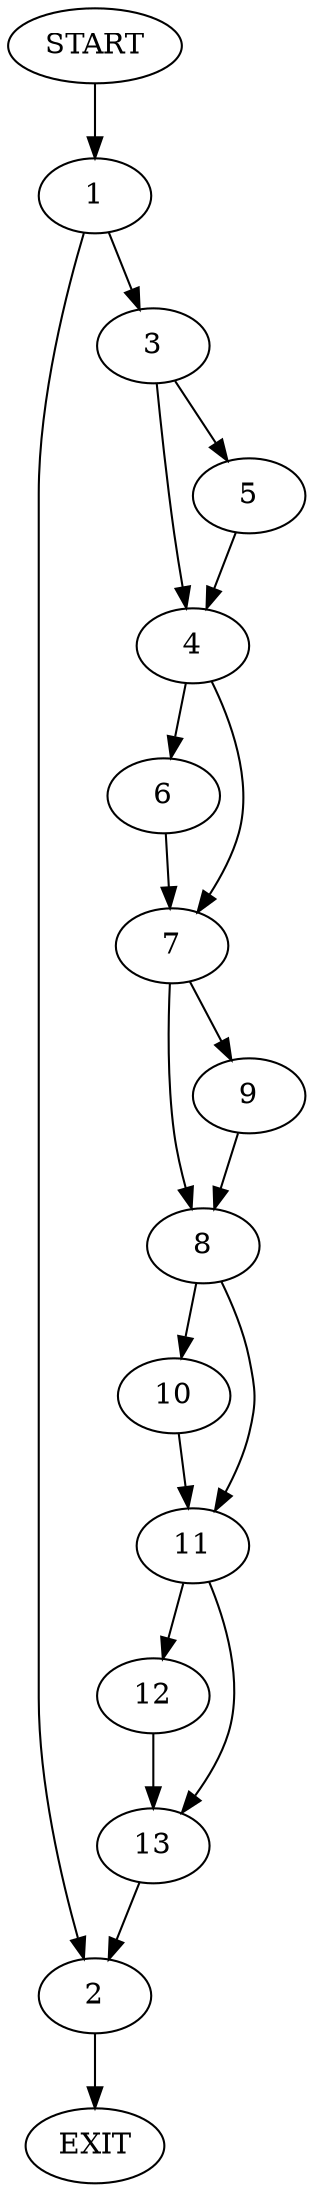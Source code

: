 digraph {
0 [label="START"]
14 [label="EXIT"]
0 -> 1
1 -> 2
1 -> 3
2 -> 14
3 -> 4
3 -> 5
4 -> 6
4 -> 7
5 -> 4
6 -> 7
7 -> 8
7 -> 9
9 -> 8
8 -> 10
8 -> 11
11 -> 12
11 -> 13
10 -> 11
12 -> 13
13 -> 2
}
